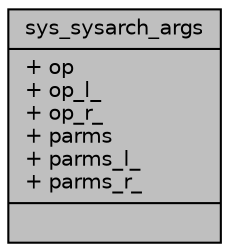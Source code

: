 digraph "sys_sysarch_args"
{
 // LATEX_PDF_SIZE
  edge [fontname="Helvetica",fontsize="10",labelfontname="Helvetica",labelfontsize="10"];
  node [fontname="Helvetica",fontsize="10",shape=record];
  Node1 [label="{sys_sysarch_args\n|+ op\l+ op_l_\l+ op_r_\l+ parms\l+ parms_l_\l+ parms_r_\l|}",height=0.2,width=0.4,color="black", fillcolor="grey75", style="filled", fontcolor="black",tooltip=" "];
}
